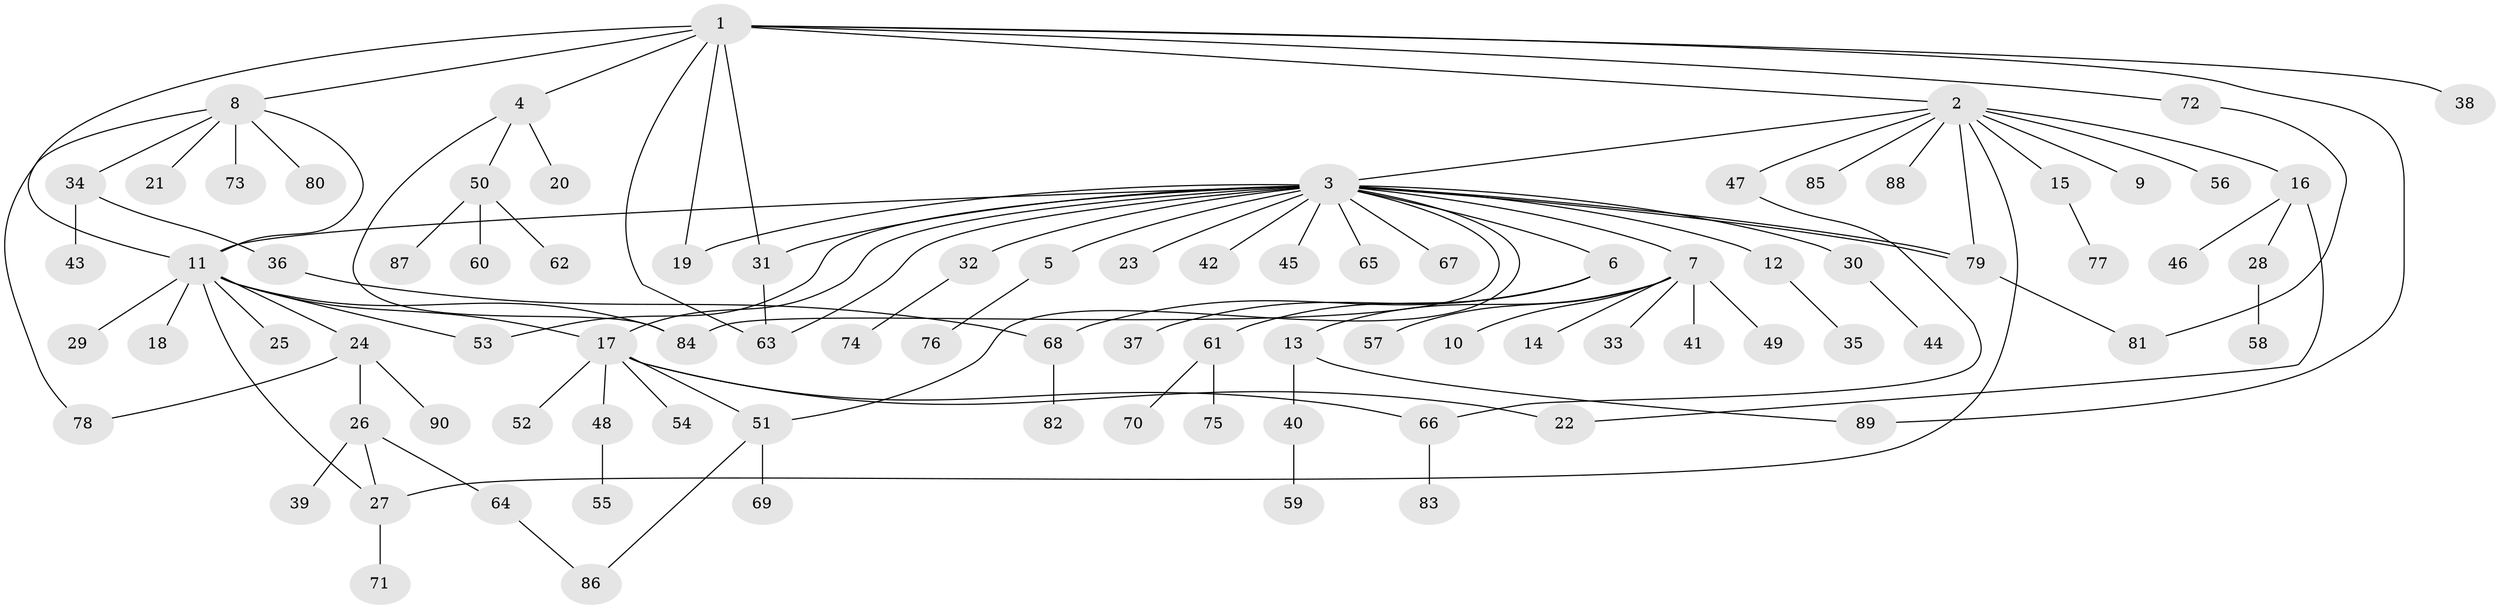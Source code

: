 // coarse degree distribution, {10: 0.015151515151515152, 9: 0.015151515151515152, 20: 0.015151515151515152, 3: 0.09090909090909091, 2: 0.15151515151515152, 5: 0.015151515151515152, 7: 0.030303030303030304, 6: 0.030303030303030304, 1: 0.5909090909090909, 11: 0.015151515151515152, 4: 0.030303030303030304}
// Generated by graph-tools (version 1.1) at 2025/23/03/03/25 07:23:49]
// undirected, 90 vertices, 111 edges
graph export_dot {
graph [start="1"]
  node [color=gray90,style=filled];
  1;
  2;
  3;
  4;
  5;
  6;
  7;
  8;
  9;
  10;
  11;
  12;
  13;
  14;
  15;
  16;
  17;
  18;
  19;
  20;
  21;
  22;
  23;
  24;
  25;
  26;
  27;
  28;
  29;
  30;
  31;
  32;
  33;
  34;
  35;
  36;
  37;
  38;
  39;
  40;
  41;
  42;
  43;
  44;
  45;
  46;
  47;
  48;
  49;
  50;
  51;
  52;
  53;
  54;
  55;
  56;
  57;
  58;
  59;
  60;
  61;
  62;
  63;
  64;
  65;
  66;
  67;
  68;
  69;
  70;
  71;
  72;
  73;
  74;
  75;
  76;
  77;
  78;
  79;
  80;
  81;
  82;
  83;
  84;
  85;
  86;
  87;
  88;
  89;
  90;
  1 -- 2;
  1 -- 4;
  1 -- 8;
  1 -- 11;
  1 -- 19;
  1 -- 31;
  1 -- 38;
  1 -- 63;
  1 -- 72;
  1 -- 89;
  2 -- 3;
  2 -- 9;
  2 -- 15;
  2 -- 16;
  2 -- 27;
  2 -- 47;
  2 -- 56;
  2 -- 79;
  2 -- 85;
  2 -- 88;
  3 -- 5;
  3 -- 6;
  3 -- 7;
  3 -- 11;
  3 -- 12;
  3 -- 17;
  3 -- 19;
  3 -- 23;
  3 -- 30;
  3 -- 31;
  3 -- 32;
  3 -- 42;
  3 -- 45;
  3 -- 51;
  3 -- 53;
  3 -- 63;
  3 -- 65;
  3 -- 67;
  3 -- 79;
  3 -- 79;
  3 -- 84;
  4 -- 20;
  4 -- 50;
  4 -- 84;
  5 -- 76;
  6 -- 37;
  6 -- 61;
  6 -- 68;
  7 -- 10;
  7 -- 13;
  7 -- 14;
  7 -- 33;
  7 -- 41;
  7 -- 49;
  7 -- 57;
  8 -- 11;
  8 -- 21;
  8 -- 34;
  8 -- 73;
  8 -- 78;
  8 -- 80;
  11 -- 17;
  11 -- 18;
  11 -- 24;
  11 -- 25;
  11 -- 27;
  11 -- 29;
  11 -- 53;
  11 -- 84;
  12 -- 35;
  13 -- 40;
  13 -- 89;
  15 -- 77;
  16 -- 22;
  16 -- 28;
  16 -- 46;
  17 -- 22;
  17 -- 48;
  17 -- 51;
  17 -- 52;
  17 -- 54;
  17 -- 66;
  24 -- 26;
  24 -- 78;
  24 -- 90;
  26 -- 27;
  26 -- 39;
  26 -- 64;
  27 -- 71;
  28 -- 58;
  30 -- 44;
  31 -- 63;
  32 -- 74;
  34 -- 36;
  34 -- 43;
  36 -- 68;
  40 -- 59;
  47 -- 66;
  48 -- 55;
  50 -- 60;
  50 -- 62;
  50 -- 87;
  51 -- 69;
  51 -- 86;
  61 -- 70;
  61 -- 75;
  64 -- 86;
  66 -- 83;
  68 -- 82;
  72 -- 81;
  79 -- 81;
}
